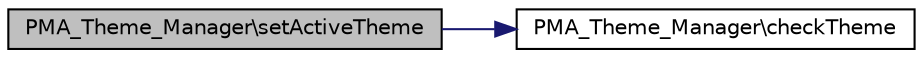 digraph G
{
  edge [fontname="Helvetica",fontsize="10",labelfontname="Helvetica",labelfontsize="10"];
  node [fontname="Helvetica",fontsize="10",shape=record];
  rankdir="LR";
  Node1 [label="PMA_Theme_Manager\\setActiveTheme",height=0.2,width=0.4,color="black", fillcolor="grey75", style="filled" fontcolor="black"];
  Node1 -> Node2 [color="midnightblue",fontsize="10",style="solid",fontname="Helvetica"];
  Node2 [label="PMA_Theme_Manager\\checkTheme",height=0.2,width=0.4,color="black", fillcolor="white", style="filled",URL="$classPMA__Theme__Manager.html#a241a53b5d86d3dc8b91c84f94c407483",tooltip="checks if given theme name is a known theme"];
}
